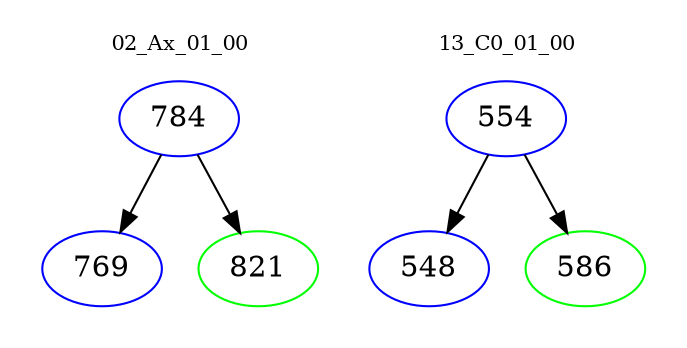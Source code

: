 digraph{
subgraph cluster_0 {
color = white
label = "02_Ax_01_00";
fontsize=10;
T0_784 [label="784", color="blue"]
T0_784 -> T0_769 [color="black"]
T0_769 [label="769", color="blue"]
T0_784 -> T0_821 [color="black"]
T0_821 [label="821", color="green"]
}
subgraph cluster_1 {
color = white
label = "13_C0_01_00";
fontsize=10;
T1_554 [label="554", color="blue"]
T1_554 -> T1_548 [color="black"]
T1_548 [label="548", color="blue"]
T1_554 -> T1_586 [color="black"]
T1_586 [label="586", color="green"]
}
}

